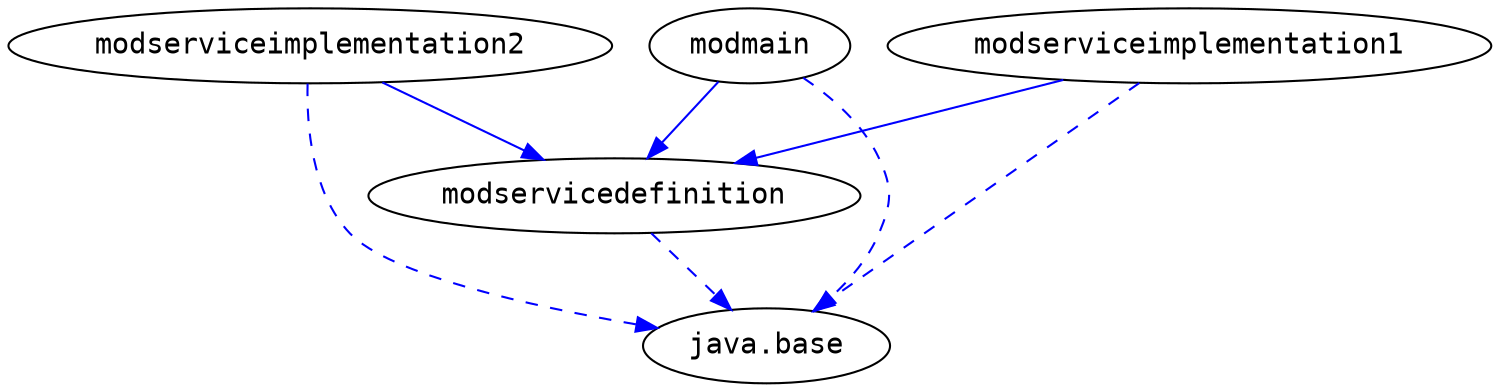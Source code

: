 # Created by depvis.JigsawDepVisualizer on Fri Dec 30 11:19:08 CET 2016
digraph Java9_Dependency_Visualizer {
modservicedefinition[fontname="Consolas",shape="ellipse",label="modservicedefinition"];
java_base[fontname="Consolas",shape="ellipse",label="java.base"];
modserviceimplementation2[fontname="Consolas",shape="ellipse",label="modserviceimplementation2"];
modmain[fontname="Consolas",shape="ellipse",label="modmain"];
modserviceimplementation1[fontname="Consolas",shape="ellipse",label="modserviceimplementation1"];
modservicedefinition -> java_base[color="#0000ff",fontname="Consolas",fontcolor="#0000ff",style="dashed",weight="16"]
modserviceimplementation2 -> modservicedefinition[color="#0000ff",fontname="Consolas",fontcolor="#0000ff",weight="8"]
modserviceimplementation2 -> java_base[color="#0000ff",fontname="Consolas",fontcolor="#0000ff",style="dashed",weight="16"]
modmain -> modservicedefinition[color="#0000ff",fontname="Consolas",fontcolor="#0000ff",weight="8"]
modmain -> java_base[color="#0000ff",fontname="Consolas",fontcolor="#0000ff",style="dashed",weight="16"]
modserviceimplementation1 -> modservicedefinition[color="#0000ff",fontname="Consolas",fontcolor="#0000ff",weight="8"]
modserviceimplementation1 -> java_base[color="#0000ff",fontname="Consolas",fontcolor="#0000ff",style="dashed",weight="16"]
}
